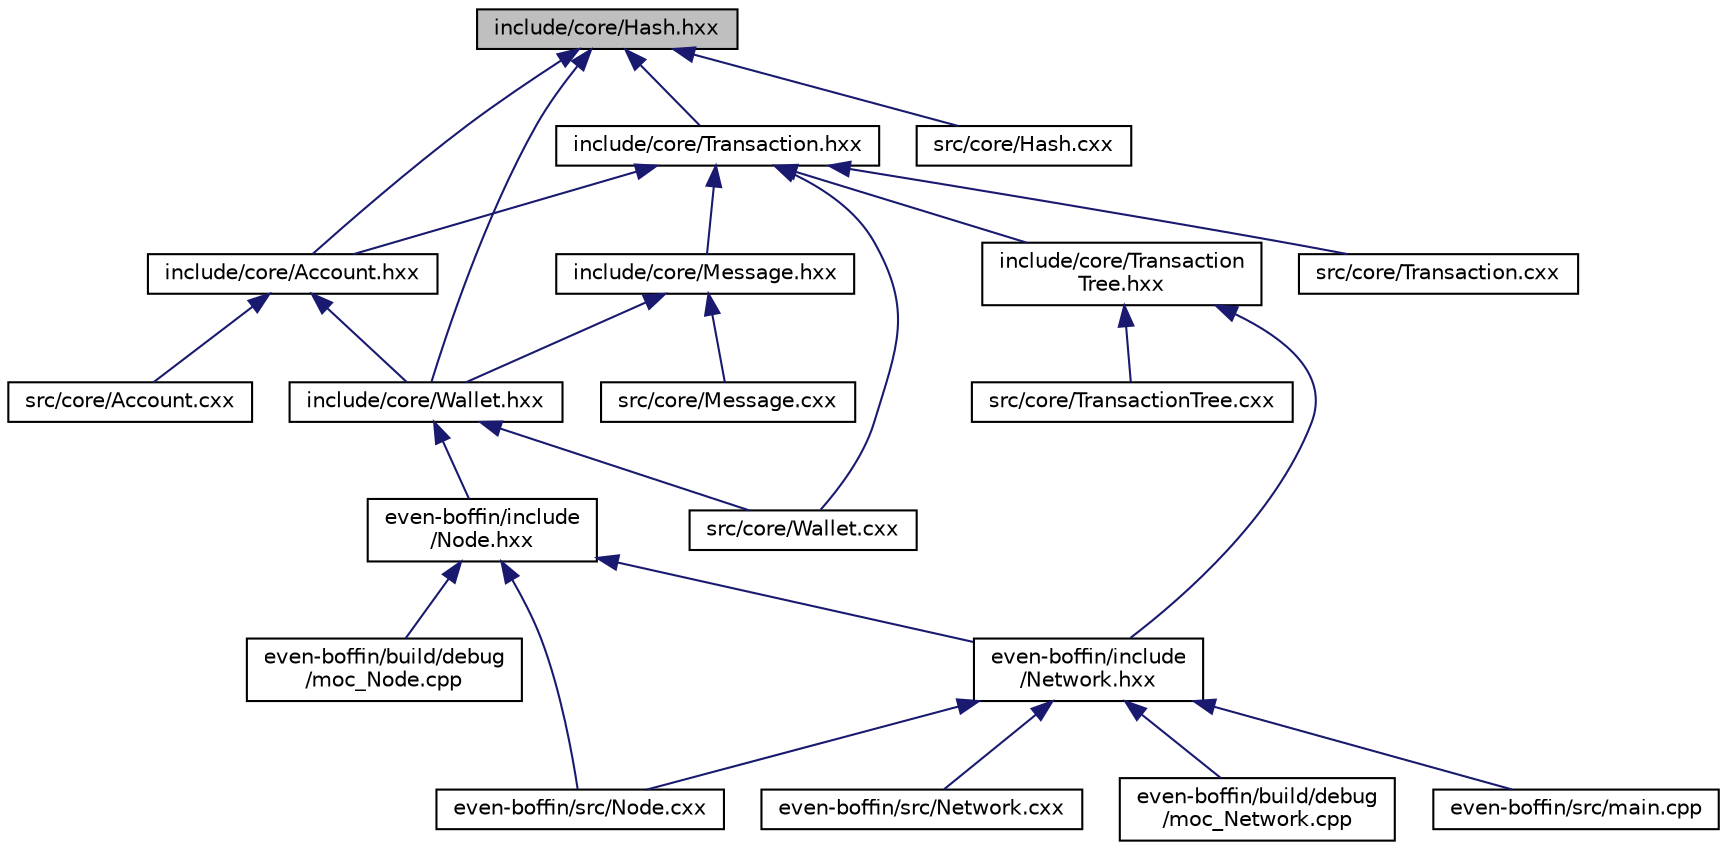 digraph "include/core/Hash.hxx"
{
  edge [fontname="Helvetica",fontsize="10",labelfontname="Helvetica",labelfontsize="10"];
  node [fontname="Helvetica",fontsize="10",shape=record];
  Node2 [label="include/core/Hash.hxx",height=0.2,width=0.4,color="black", fillcolor="grey75", style="filled", fontcolor="black"];
  Node2 -> Node3 [dir="back",color="midnightblue",fontsize="10",style="solid",fontname="Helvetica"];
  Node3 [label="include/core/Account.hxx",height=0.2,width=0.4,color="black", fillcolor="white", style="filled",URL="$_account_8hxx.html"];
  Node3 -> Node4 [dir="back",color="midnightblue",fontsize="10",style="solid",fontname="Helvetica"];
  Node4 [label="include/core/Wallet.hxx",height=0.2,width=0.4,color="black", fillcolor="white", style="filled",URL="$_wallet_8hxx.html"];
  Node4 -> Node5 [dir="back",color="midnightblue",fontsize="10",style="solid",fontname="Helvetica"];
  Node5 [label="even-boffin/include\l/Node.hxx",height=0.2,width=0.4,color="black", fillcolor="white", style="filled",URL="$_node_8hxx.html"];
  Node5 -> Node6 [dir="back",color="midnightblue",fontsize="10",style="solid",fontname="Helvetica"];
  Node6 [label="even-boffin/include\l/Network.hxx",height=0.2,width=0.4,color="black", fillcolor="white", style="filled",URL="$_network_8hxx.html"];
  Node6 -> Node7 [dir="back",color="midnightblue",fontsize="10",style="solid",fontname="Helvetica"];
  Node7 [label="even-boffin/build/debug\l/moc_Network.cpp",height=0.2,width=0.4,color="black", fillcolor="white", style="filled",URL="$moc___network_8cpp_source.html"];
  Node6 -> Node8 [dir="back",color="midnightblue",fontsize="10",style="solid",fontname="Helvetica"];
  Node8 [label="even-boffin/src/main.cpp",height=0.2,width=0.4,color="black", fillcolor="white", style="filled",URL="$even-boffin_2src_2main_8cpp_source.html"];
  Node6 -> Node9 [dir="back",color="midnightblue",fontsize="10",style="solid",fontname="Helvetica"];
  Node9 [label="even-boffin/src/Network.cxx",height=0.2,width=0.4,color="black", fillcolor="white", style="filled",URL="$_network_8cxx.html"];
  Node6 -> Node10 [dir="back",color="midnightblue",fontsize="10",style="solid",fontname="Helvetica"];
  Node10 [label="even-boffin/src/Node.cxx",height=0.2,width=0.4,color="black", fillcolor="white", style="filled",URL="$_node_8cxx.html"];
  Node5 -> Node11 [dir="back",color="midnightblue",fontsize="10",style="solid",fontname="Helvetica"];
  Node11 [label="even-boffin/build/debug\l/moc_Node.cpp",height=0.2,width=0.4,color="black", fillcolor="white", style="filled",URL="$moc___node_8cpp_source.html"];
  Node5 -> Node10 [dir="back",color="midnightblue",fontsize="10",style="solid",fontname="Helvetica"];
  Node4 -> Node12 [dir="back",color="midnightblue",fontsize="10",style="solid",fontname="Helvetica"];
  Node12 [label="src/core/Wallet.cxx",height=0.2,width=0.4,color="black", fillcolor="white", style="filled",URL="$_wallet_8cxx.html"];
  Node3 -> Node13 [dir="back",color="midnightblue",fontsize="10",style="solid",fontname="Helvetica"];
  Node13 [label="src/core/Account.cxx",height=0.2,width=0.4,color="black", fillcolor="white", style="filled",URL="$_account_8cxx.html"];
  Node2 -> Node14 [dir="back",color="midnightblue",fontsize="10",style="solid",fontname="Helvetica"];
  Node14 [label="include/core/Transaction.hxx",height=0.2,width=0.4,color="black", fillcolor="white", style="filled",URL="$_transaction_8hxx.html"];
  Node14 -> Node3 [dir="back",color="midnightblue",fontsize="10",style="solid",fontname="Helvetica"];
  Node14 -> Node15 [dir="back",color="midnightblue",fontsize="10",style="solid",fontname="Helvetica"];
  Node15 [label="include/core/Message.hxx",height=0.2,width=0.4,color="black", fillcolor="white", style="filled",URL="$_message_8hxx.html"];
  Node15 -> Node4 [dir="back",color="midnightblue",fontsize="10",style="solid",fontname="Helvetica"];
  Node15 -> Node16 [dir="back",color="midnightblue",fontsize="10",style="solid",fontname="Helvetica"];
  Node16 [label="src/core/Message.cxx",height=0.2,width=0.4,color="black", fillcolor="white", style="filled",URL="$_message_8cxx.html"];
  Node14 -> Node17 [dir="back",color="midnightblue",fontsize="10",style="solid",fontname="Helvetica"];
  Node17 [label="include/core/Transaction\lTree.hxx",height=0.2,width=0.4,color="black", fillcolor="white", style="filled",URL="$_transaction_tree_8hxx.html"];
  Node17 -> Node6 [dir="back",color="midnightblue",fontsize="10",style="solid",fontname="Helvetica"];
  Node17 -> Node18 [dir="back",color="midnightblue",fontsize="10",style="solid",fontname="Helvetica"];
  Node18 [label="src/core/TransactionTree.cxx",height=0.2,width=0.4,color="black", fillcolor="white", style="filled",URL="$_transaction_tree_8cxx.html"];
  Node14 -> Node19 [dir="back",color="midnightblue",fontsize="10",style="solid",fontname="Helvetica"];
  Node19 [label="src/core/Transaction.cxx",height=0.2,width=0.4,color="black", fillcolor="white", style="filled",URL="$_transaction_8cxx.html"];
  Node14 -> Node12 [dir="back",color="midnightblue",fontsize="10",style="solid",fontname="Helvetica"];
  Node2 -> Node4 [dir="back",color="midnightblue",fontsize="10",style="solid",fontname="Helvetica"];
  Node2 -> Node20 [dir="back",color="midnightblue",fontsize="10",style="solid",fontname="Helvetica"];
  Node20 [label="src/core/Hash.cxx",height=0.2,width=0.4,color="black", fillcolor="white", style="filled",URL="$_hash_8cxx.html"];
}
